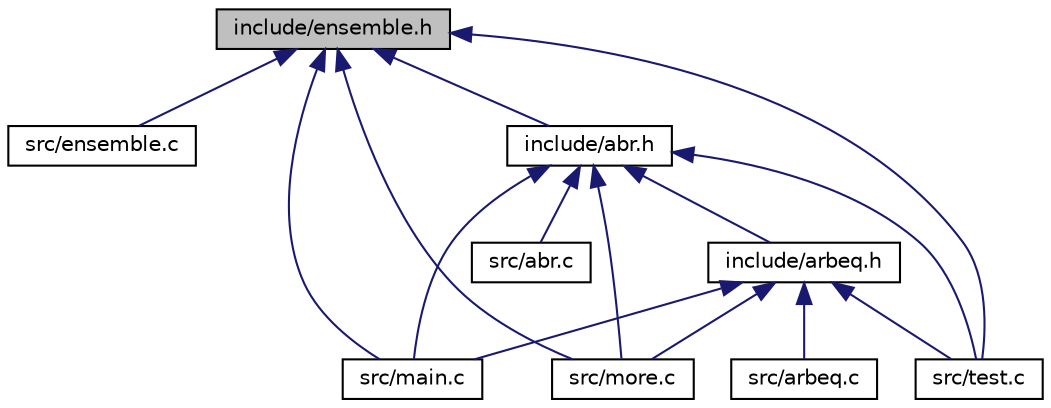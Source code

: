 digraph "include/ensemble.h"
{
  edge [fontname="Helvetica",fontsize="10",labelfontname="Helvetica",labelfontsize="10"];
  node [fontname="Helvetica",fontsize="10",shape=record];
  Node1 [label="include/ensemble.h",height=0.2,width=0.4,color="black", fillcolor="grey75", style="filled", fontcolor="black"];
  Node1 -> Node2 [dir="back",color="midnightblue",fontsize="10",style="solid"];
  Node2 [label="src/ensemble.c",height=0.2,width=0.4,color="black", fillcolor="white", style="filled",URL="$ensemble_8c.html",tooltip="Contient des fonctions pour la structure des ensembles ordonnées. "];
  Node1 -> Node3 [dir="back",color="midnightblue",fontsize="10",style="solid"];
  Node3 [label="src/main.c",height=0.2,width=0.4,color="black", fillcolor="white", style="filled",URL="$main_8c.html",tooltip="Fichier qui porte la fonction main du programme. "];
  Node1 -> Node4 [dir="back",color="midnightblue",fontsize="10",style="solid"];
  Node4 [label="src/more.c",height=0.2,width=0.4,color="black", fillcolor="white", style="filled",URL="$more_8c.html",tooltip="Fichier qui contient des fonction générales utiles. "];
  Node1 -> Node5 [dir="back",color="midnightblue",fontsize="10",style="solid"];
  Node5 [label="src/test.c",height=0.2,width=0.4,color="black", fillcolor="white", style="filled",URL="$test_8c.html",tooltip="Fichier qui lance un jeu de tests. "];
  Node1 -> Node6 [dir="back",color="midnightblue",fontsize="10",style="solid"];
  Node6 [label="include/abr.h",height=0.2,width=0.4,color="black", fillcolor="white", style="filled",URL="$abr_8h.html",tooltip="Fichier qui contient les structures et prototypes de l&#39;arbre binaire. "];
  Node6 -> Node7 [dir="back",color="midnightblue",fontsize="10",style="solid"];
  Node7 [label="src/abr.c",height=0.2,width=0.4,color="black", fillcolor="white", style="filled",URL="$abr_8c.html",tooltip="Fichier qui implémente les fonctions basiques pour la structure de l&#39;arbre binaire de recherche..."];
  Node6 -> Node3 [dir="back",color="midnightblue",fontsize="10",style="solid"];
  Node6 -> Node4 [dir="back",color="midnightblue",fontsize="10",style="solid"];
  Node6 -> Node5 [dir="back",color="midnightblue",fontsize="10",style="solid"];
  Node6 -> Node8 [dir="back",color="midnightblue",fontsize="10",style="solid"];
  Node8 [label="include/arbeq.h",height=0.2,width=0.4,color="black", fillcolor="white", style="filled",URL="$arbeq_8h.html",tooltip="Fichier qui contient les structures et prototypes de l&#39;arbre binaire de recherche équilibré..."];
  Node8 -> Node9 [dir="back",color="midnightblue",fontsize="10",style="solid"];
  Node9 [label="src/arbeq.c",height=0.2,width=0.4,color="black", fillcolor="white", style="filled",URL="$arbeq_8c.html",tooltip="Fichier qui implémente les fonctions d&#39;équilibrage de l&#39;arbre, les rotaions et des calculs de hauteur..."];
  Node8 -> Node3 [dir="back",color="midnightblue",fontsize="10",style="solid"];
  Node8 -> Node4 [dir="back",color="midnightblue",fontsize="10",style="solid"];
  Node8 -> Node5 [dir="back",color="midnightblue",fontsize="10",style="solid"];
}
